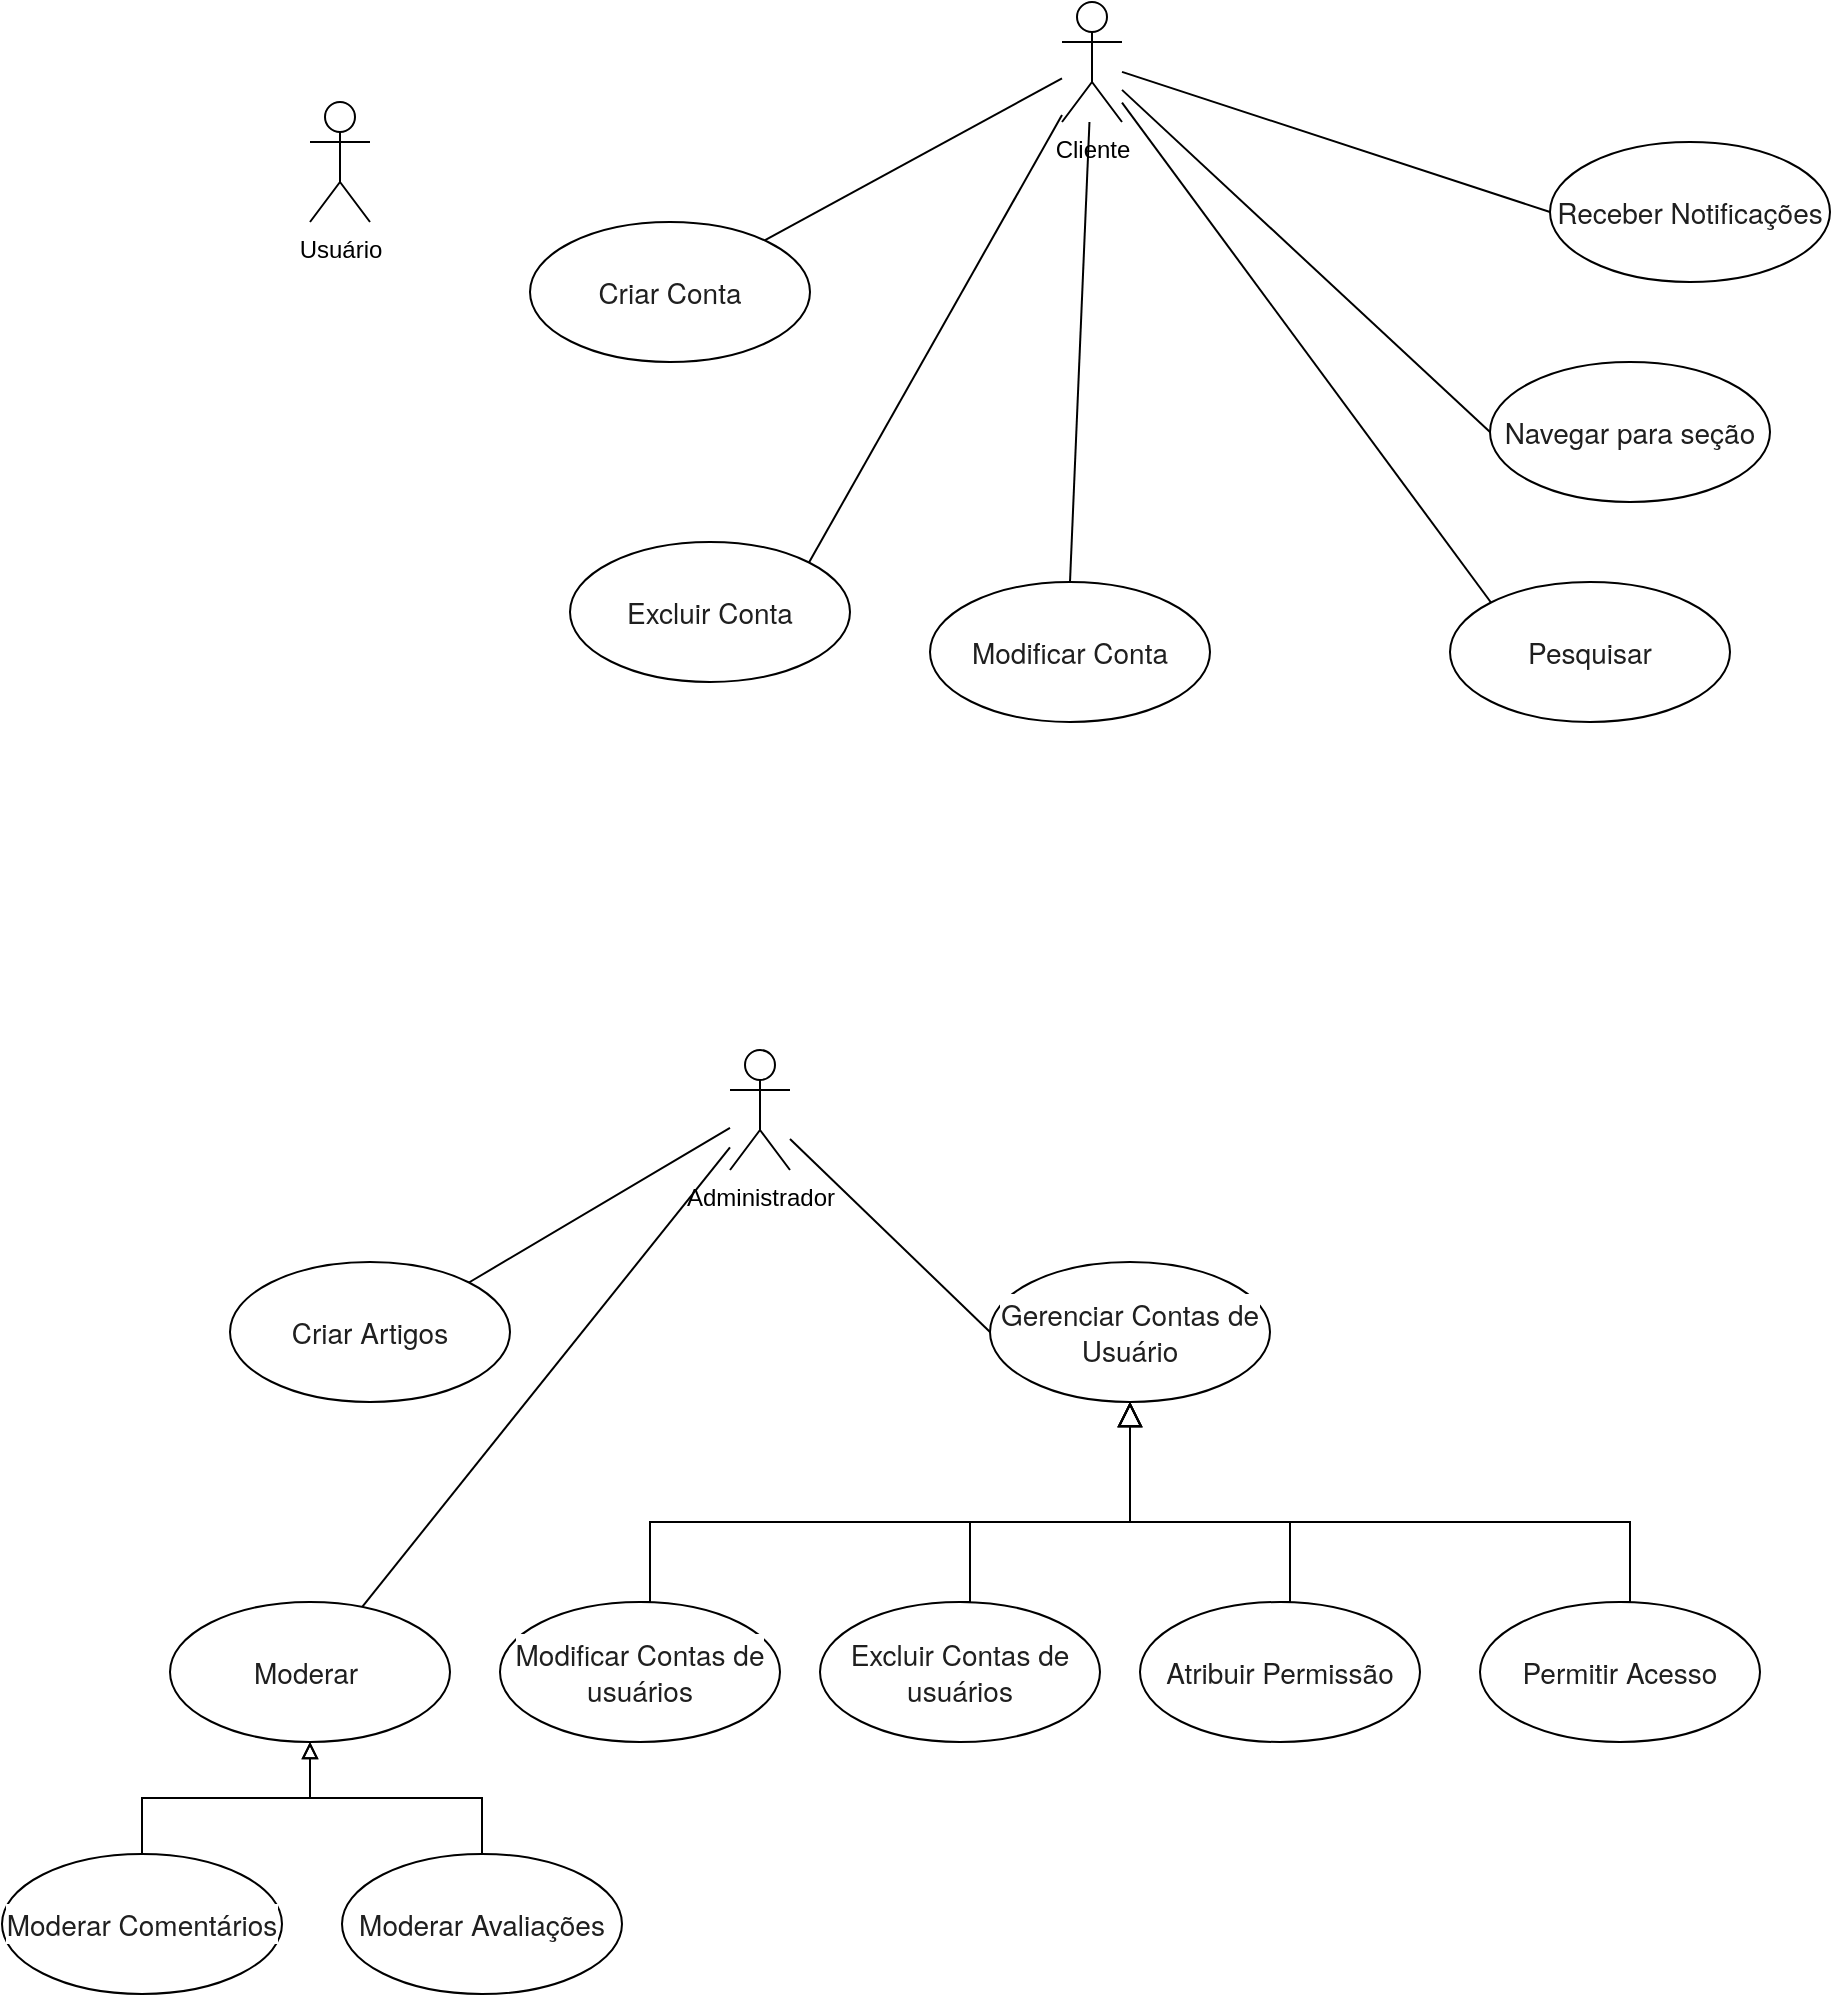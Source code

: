 <mxfile version="22.0.0" type="github">
  <diagram name="Diagrama de Casos de Uso Projeto ES3" id="3Si2enIk5qPEU3_IU9Qc">
    <mxGraphModel dx="1153" dy="417" grid="1" gridSize="10" guides="1" tooltips="1" connect="1" arrows="1" fold="1" page="0" pageScale="1" pageWidth="827" pageHeight="1169" math="0" shadow="0">
      <root>
        <mxCell id="0" />
        <mxCell id="1" parent="0" />
        <mxCell id="NEPEeL_0vxHLTKConVSX-20" style="rounded=0;orthogonalLoop=1;jettySize=auto;html=1;endArrow=none;endFill=0;" edge="1" parent="1" source="p-8zzWb7aTDhKdzjHRjA-1" target="NEPEeL_0vxHLTKConVSX-13">
          <mxGeometry relative="1" as="geometry" />
        </mxCell>
        <mxCell id="NEPEeL_0vxHLTKConVSX-21" style="rounded=0;orthogonalLoop=1;jettySize=auto;html=1;entryX=0;entryY=0.5;entryDx=0;entryDy=0;endArrow=none;endFill=0;" edge="1" parent="1" source="p-8zzWb7aTDhKdzjHRjA-1" target="NEPEeL_0vxHLTKConVSX-9">
          <mxGeometry relative="1" as="geometry" />
        </mxCell>
        <mxCell id="NEPEeL_0vxHLTKConVSX-22" style="rounded=0;orthogonalLoop=1;jettySize=auto;html=1;entryX=0;entryY=0.5;entryDx=0;entryDy=0;endArrow=none;endFill=0;" edge="1" parent="1" source="p-8zzWb7aTDhKdzjHRjA-1" target="NEPEeL_0vxHLTKConVSX-6">
          <mxGeometry relative="1" as="geometry" />
        </mxCell>
        <mxCell id="NEPEeL_0vxHLTKConVSX-23" style="rounded=0;orthogonalLoop=1;jettySize=auto;html=1;entryX=1;entryY=0;entryDx=0;entryDy=0;endArrow=none;endFill=0;" edge="1" parent="1" source="p-8zzWb7aTDhKdzjHRjA-1" target="NEPEeL_0vxHLTKConVSX-14">
          <mxGeometry relative="1" as="geometry" />
        </mxCell>
        <mxCell id="NEPEeL_0vxHLTKConVSX-24" style="rounded=0;orthogonalLoop=1;jettySize=auto;html=1;entryX=0.5;entryY=0;entryDx=0;entryDy=0;endArrow=none;endFill=0;" edge="1" parent="1" source="p-8zzWb7aTDhKdzjHRjA-1" target="NEPEeL_0vxHLTKConVSX-2">
          <mxGeometry relative="1" as="geometry" />
        </mxCell>
        <mxCell id="NEPEeL_0vxHLTKConVSX-25" style="rounded=0;orthogonalLoop=1;jettySize=auto;html=1;entryX=0;entryY=0;entryDx=0;entryDy=0;endArrow=none;endFill=0;" edge="1" parent="1" source="p-8zzWb7aTDhKdzjHRjA-1" target="NEPEeL_0vxHLTKConVSX-5">
          <mxGeometry relative="1" as="geometry" />
        </mxCell>
        <mxCell id="p-8zzWb7aTDhKdzjHRjA-1" value="Cliente&lt;br&gt;" style="shape=umlActor;verticalLabelPosition=bottom;verticalAlign=top;html=1;outlineConnect=0;" parent="1" vertex="1">
          <mxGeometry x="436" y="30" width="30" height="60" as="geometry" />
        </mxCell>
        <mxCell id="p-8zzWb7aTDhKdzjHRjA-2" value="Usuário" style="shape=umlActor;verticalLabelPosition=bottom;verticalAlign=top;html=1;outlineConnect=0;" parent="1" vertex="1">
          <mxGeometry x="60" y="80" width="30" height="60" as="geometry" />
        </mxCell>
        <mxCell id="NEPEeL_0vxHLTKConVSX-26" style="rounded=0;orthogonalLoop=1;jettySize=auto;html=1;entryX=0;entryY=0.5;entryDx=0;entryDy=0;endArrow=none;endFill=0;" edge="1" parent="1" source="p-8zzWb7aTDhKdzjHRjA-3" target="NEPEeL_0vxHLTKConVSX-8">
          <mxGeometry relative="1" as="geometry" />
        </mxCell>
        <mxCell id="NEPEeL_0vxHLTKConVSX-36" style="rounded=0;orthogonalLoop=1;jettySize=auto;html=1;endArrow=none;endFill=0;" edge="1" parent="1" source="p-8zzWb7aTDhKdzjHRjA-3" target="NEPEeL_0vxHLTKConVSX-28">
          <mxGeometry relative="1" as="geometry" />
        </mxCell>
        <mxCell id="NEPEeL_0vxHLTKConVSX-37" style="rounded=0;orthogonalLoop=1;jettySize=auto;html=1;entryX=1;entryY=0;entryDx=0;entryDy=0;endArrow=none;endFill=0;" edge="1" parent="1" source="p-8zzWb7aTDhKdzjHRjA-3" target="NEPEeL_0vxHLTKConVSX-27">
          <mxGeometry relative="1" as="geometry" />
        </mxCell>
        <mxCell id="p-8zzWb7aTDhKdzjHRjA-3" value="Administrador" style="shape=umlActor;verticalLabelPosition=bottom;verticalAlign=top;html=1;outlineConnect=0;" parent="1" vertex="1">
          <mxGeometry x="270" y="554" width="30" height="60" as="geometry" />
        </mxCell>
        <mxCell id="NEPEeL_0vxHLTKConVSX-2" value="&lt;span style=&quot;color: rgb(31, 31, 31); font-family: &amp;quot;Google Sans&amp;quot;, &amp;quot;Helvetica Neue&amp;quot;, sans-serif; font-size: 14px; font-style: normal; font-variant-ligatures: normal; font-variant-caps: normal; font-weight: 400; letter-spacing: normal; orphans: 2; text-align: start; text-indent: 0px; text-transform: none; widows: 2; word-spacing: 0px; -webkit-text-stroke-width: 0px; background-color: rgb(255, 255, 255); text-decoration-thickness: initial; text-decoration-style: initial; text-decoration-color: initial; float: none; display: inline !important;&quot;&gt;Modificar Conta&lt;/span&gt;" style="ellipse;whiteSpace=wrap;html=1;" vertex="1" parent="1">
          <mxGeometry x="370" y="320" width="140" height="70" as="geometry" />
        </mxCell>
        <mxCell id="NEPEeL_0vxHLTKConVSX-5" value="&lt;span style=&quot;color: rgb(31, 31, 31); font-family: &amp;quot;Google Sans&amp;quot;, &amp;quot;Helvetica Neue&amp;quot;, sans-serif; font-size: 14px; font-style: normal; font-variant-ligatures: normal; font-variant-caps: normal; font-weight: 400; letter-spacing: normal; orphans: 2; text-align: start; text-indent: 0px; text-transform: none; widows: 2; word-spacing: 0px; -webkit-text-stroke-width: 0px; background-color: rgb(255, 255, 255); text-decoration-thickness: initial; text-decoration-style: initial; text-decoration-color: initial; float: none; display: inline !important;&quot;&gt;Pesquisar&lt;/span&gt;" style="ellipse;whiteSpace=wrap;html=1;" vertex="1" parent="1">
          <mxGeometry x="630" y="320" width="140" height="70" as="geometry" />
        </mxCell>
        <mxCell id="NEPEeL_0vxHLTKConVSX-6" value="&lt;span style=&quot;color: rgb(31, 31, 31); font-family: &amp;quot;Google Sans&amp;quot;, &amp;quot;Helvetica Neue&amp;quot;, sans-serif; font-size: 14px; font-style: normal; font-variant-ligatures: normal; font-variant-caps: normal; font-weight: 400; letter-spacing: normal; orphans: 2; text-align: start; text-indent: 0px; text-transform: none; widows: 2; word-spacing: 0px; -webkit-text-stroke-width: 0px; background-color: rgb(255, 255, 255); text-decoration-thickness: initial; text-decoration-style: initial; text-decoration-color: initial; float: none; display: inline !important;&quot;&gt;Receber Notificações&lt;/span&gt;" style="ellipse;whiteSpace=wrap;html=1;" vertex="1" parent="1">
          <mxGeometry x="680" y="100" width="140" height="70" as="geometry" />
        </mxCell>
        <mxCell id="NEPEeL_0vxHLTKConVSX-35" style="edgeStyle=orthogonalEdgeStyle;rounded=0;orthogonalLoop=1;jettySize=auto;html=1;endArrow=block;endFill=0;endSize=10;exitX=0.5;exitY=0;exitDx=0;exitDy=0;entryX=0.5;entryY=1;entryDx=0;entryDy=0;" edge="1" parent="1" source="NEPEeL_0vxHLTKConVSX-7" target="NEPEeL_0vxHLTKConVSX-8">
          <mxGeometry relative="1" as="geometry">
            <mxPoint x="470" y="690" as="targetPoint" />
            <Array as="points">
              <mxPoint x="230" y="830" />
              <mxPoint x="230" y="790" />
              <mxPoint x="470" y="790" />
            </Array>
          </mxGeometry>
        </mxCell>
        <mxCell id="NEPEeL_0vxHLTKConVSX-7" value="&lt;span style=&quot;color: rgb(31, 31, 31); font-family: &amp;quot;Google Sans&amp;quot;, &amp;quot;Helvetica Neue&amp;quot;, sans-serif; font-size: 14px; font-style: normal; font-variant-ligatures: normal; font-variant-caps: normal; font-weight: 400; letter-spacing: normal; orphans: 2; text-align: start; text-indent: 0px; text-transform: none; widows: 2; word-spacing: 0px; -webkit-text-stroke-width: 0px; background-color: rgb(255, 255, 255); text-decoration-thickness: initial; text-decoration-style: initial; text-decoration-color: initial; float: none; display: inline !important;&quot;&gt;Modificar Contas de usuários&lt;/span&gt;" style="ellipse;whiteSpace=wrap;html=1;" vertex="1" parent="1">
          <mxGeometry x="155" y="830" width="140" height="70" as="geometry" />
        </mxCell>
        <mxCell id="NEPEeL_0vxHLTKConVSX-8" value="&lt;span style=&quot;color: rgb(31, 31, 31); font-family: &amp;quot;Google Sans&amp;quot;, &amp;quot;Helvetica Neue&amp;quot;, sans-serif; font-size: 14px; font-style: normal; font-variant-ligatures: normal; font-variant-caps: normal; font-weight: 400; letter-spacing: normal; orphans: 2; text-align: start; text-indent: 0px; text-transform: none; widows: 2; word-spacing: 0px; -webkit-text-stroke-width: 0px; background-color: rgb(255, 255, 255); text-decoration-thickness: initial; text-decoration-style: initial; text-decoration-color: initial; float: none; display: inline !important;&quot;&gt;Gerenciar Contas de Usuário&lt;/span&gt;" style="ellipse;whiteSpace=wrap;html=1;" vertex="1" parent="1">
          <mxGeometry x="400" y="660" width="140" height="70" as="geometry" />
        </mxCell>
        <mxCell id="NEPEeL_0vxHLTKConVSX-9" value="&lt;span style=&quot;color: rgb(31, 31, 31); font-family: &amp;quot;Google Sans&amp;quot;, &amp;quot;Helvetica Neue&amp;quot;, sans-serif; font-size: 14px; font-style: normal; font-variant-ligatures: normal; font-variant-caps: normal; font-weight: 400; letter-spacing: normal; orphans: 2; text-align: start; text-indent: 0px; text-transform: none; widows: 2; word-spacing: 0px; -webkit-text-stroke-width: 0px; background-color: rgb(255, 255, 255); text-decoration-thickness: initial; text-decoration-style: initial; text-decoration-color: initial; float: none; display: inline !important;&quot;&gt;Navegar para seção&lt;/span&gt;" style="ellipse;whiteSpace=wrap;html=1;" vertex="1" parent="1">
          <mxGeometry x="650" y="210" width="140" height="70" as="geometry" />
        </mxCell>
        <mxCell id="NEPEeL_0vxHLTKConVSX-33" style="edgeStyle=orthogonalEdgeStyle;rounded=0;orthogonalLoop=1;jettySize=auto;html=1;endArrow=block;endFill=0;endSize=10;exitX=0.5;exitY=0;exitDx=0;exitDy=0;entryX=0.5;entryY=1;entryDx=0;entryDy=0;" edge="1" parent="1" source="NEPEeL_0vxHLTKConVSX-10" target="NEPEeL_0vxHLTKConVSX-8">
          <mxGeometry relative="1" as="geometry">
            <mxPoint x="470" y="690" as="targetPoint" />
            <Array as="points">
              <mxPoint x="550" y="830" />
              <mxPoint x="550" y="790" />
              <mxPoint x="470" y="790" />
            </Array>
          </mxGeometry>
        </mxCell>
        <mxCell id="NEPEeL_0vxHLTKConVSX-17" style="edgeStyle=orthogonalEdgeStyle;rounded=0;orthogonalLoop=1;jettySize=auto;html=1;endArrow=block;endFill=0;endSize=10;exitX=0.5;exitY=0;exitDx=0;exitDy=0;entryX=0.5;entryY=1;entryDx=0;entryDy=0;" edge="1" parent="1" source="NEPEeL_0vxHLTKConVSX-11" target="NEPEeL_0vxHLTKConVSX-8">
          <mxGeometry relative="1" as="geometry">
            <mxPoint x="460" y="790" as="targetPoint" />
            <Array as="points">
              <mxPoint x="720" y="790" />
              <mxPoint x="470" y="790" />
            </Array>
          </mxGeometry>
        </mxCell>
        <mxCell id="NEPEeL_0vxHLTKConVSX-11" value="&lt;span style=&quot;color: rgb(31, 31, 31); font-family: &amp;quot;Google Sans&amp;quot;, &amp;quot;Helvetica Neue&amp;quot;, sans-serif; font-size: 14px; font-style: normal; font-variant-ligatures: normal; font-variant-caps: normal; font-weight: 400; letter-spacing: normal; orphans: 2; text-align: start; text-indent: 0px; text-transform: none; widows: 2; word-spacing: 0px; -webkit-text-stroke-width: 0px; background-color: rgb(255, 255, 255); text-decoration-thickness: initial; text-decoration-style: initial; text-decoration-color: initial; float: none; display: inline !important;&quot;&gt;Permitir Acesso&lt;/span&gt;" style="ellipse;whiteSpace=wrap;html=1;" vertex="1" parent="1">
          <mxGeometry x="645" y="830" width="140" height="70" as="geometry" />
        </mxCell>
        <mxCell id="NEPEeL_0vxHLTKConVSX-34" style="edgeStyle=orthogonalEdgeStyle;rounded=0;orthogonalLoop=1;jettySize=auto;html=1;endArrow=block;endFill=0;endSize=10;exitX=0.5;exitY=0;exitDx=0;exitDy=0;entryX=0.5;entryY=1;entryDx=0;entryDy=0;" edge="1" parent="1" source="NEPEeL_0vxHLTKConVSX-12" target="NEPEeL_0vxHLTKConVSX-8">
          <mxGeometry relative="1" as="geometry">
            <mxPoint x="470" y="690" as="targetPoint" />
            <mxPoint x="339.999" y="898.593" as="sourcePoint" />
            <Array as="points">
              <mxPoint x="390" y="830" />
              <mxPoint x="390" y="790" />
              <mxPoint x="470" y="790" />
            </Array>
          </mxGeometry>
        </mxCell>
        <mxCell id="NEPEeL_0vxHLTKConVSX-12" value="&lt;span style=&quot;color: rgb(31, 31, 31); font-family: &amp;quot;Google Sans&amp;quot;, &amp;quot;Helvetica Neue&amp;quot;, sans-serif; font-size: 14px; font-style: normal; font-variant-ligatures: normal; font-variant-caps: normal; font-weight: 400; letter-spacing: normal; orphans: 2; text-align: start; text-indent: 0px; text-transform: none; widows: 2; word-spacing: 0px; -webkit-text-stroke-width: 0px; background-color: rgb(255, 255, 255); text-decoration-thickness: initial; text-decoration-style: initial; text-decoration-color: initial; float: none; display: inline !important;&quot;&gt;Excluir Contas de usuários&lt;/span&gt;" style="ellipse;whiteSpace=wrap;html=1;" vertex="1" parent="1">
          <mxGeometry x="315" y="830" width="140" height="70" as="geometry" />
        </mxCell>
        <mxCell id="NEPEeL_0vxHLTKConVSX-13" value="&lt;span style=&quot;color: rgb(31, 31, 31); font-family: &amp;quot;Google Sans&amp;quot;, &amp;quot;Helvetica Neue&amp;quot;, sans-serif; font-size: 14px; font-style: normal; font-variant-ligatures: normal; font-variant-caps: normal; font-weight: 400; letter-spacing: normal; orphans: 2; text-align: start; text-indent: 0px; text-transform: none; widows: 2; word-spacing: 0px; -webkit-text-stroke-width: 0px; background-color: rgb(255, 255, 255); text-decoration-thickness: initial; text-decoration-style: initial; text-decoration-color: initial; float: none; display: inline !important;&quot;&gt;Criar Conta&lt;/span&gt;" style="ellipse;whiteSpace=wrap;html=1;" vertex="1" parent="1">
          <mxGeometry x="170" y="140" width="140" height="70" as="geometry" />
        </mxCell>
        <mxCell id="NEPEeL_0vxHLTKConVSX-14" value="&lt;span style=&quot;color: rgb(31, 31, 31); font-family: &amp;quot;Google Sans&amp;quot;, &amp;quot;Helvetica Neue&amp;quot;, sans-serif; font-size: 14px; font-style: normal; font-variant-ligatures: normal; font-variant-caps: normal; font-weight: 400; letter-spacing: normal; orphans: 2; text-align: start; text-indent: 0px; text-transform: none; widows: 2; word-spacing: 0px; -webkit-text-stroke-width: 0px; background-color: rgb(255, 255, 255); text-decoration-thickness: initial; text-decoration-style: initial; text-decoration-color: initial; float: none; display: inline !important;&quot;&gt;Excluir Conta&lt;/span&gt;" style="ellipse;whiteSpace=wrap;html=1;" vertex="1" parent="1">
          <mxGeometry x="190" y="300" width="140" height="70" as="geometry" />
        </mxCell>
        <mxCell id="NEPEeL_0vxHLTKConVSX-27" value="&lt;span style=&quot;color: rgb(31, 31, 31); font-family: &amp;quot;Google Sans&amp;quot;, &amp;quot;Helvetica Neue&amp;quot;, sans-serif; font-size: 14px; font-style: normal; font-variant-ligatures: normal; font-variant-caps: normal; font-weight: 400; letter-spacing: normal; orphans: 2; text-align: start; text-indent: 0px; text-transform: none; widows: 2; word-spacing: 0px; -webkit-text-stroke-width: 0px; background-color: rgb(255, 255, 255); text-decoration-thickness: initial; text-decoration-style: initial; text-decoration-color: initial; float: none; display: inline !important;&quot;&gt;Criar Artigos&lt;br&gt;&lt;/span&gt;" style="ellipse;whiteSpace=wrap;html=1;" vertex="1" parent="1">
          <mxGeometry x="20" y="660" width="140" height="70" as="geometry" />
        </mxCell>
        <mxCell id="NEPEeL_0vxHLTKConVSX-28" value="&lt;span style=&quot;color: rgb(31, 31, 31); font-family: &amp;quot;Google Sans&amp;quot;, &amp;quot;Helvetica Neue&amp;quot;, sans-serif; font-size: 14px; font-style: normal; font-variant-ligatures: normal; font-variant-caps: normal; font-weight: 400; letter-spacing: normal; orphans: 2; text-align: start; text-indent: 0px; text-transform: none; widows: 2; word-spacing: 0px; -webkit-text-stroke-width: 0px; background-color: rgb(255, 255, 255); text-decoration-thickness: initial; text-decoration-style: initial; text-decoration-color: initial; float: none; display: inline !important;&quot;&gt;Moderar&amp;nbsp;&lt;br&gt;&lt;/span&gt;" style="ellipse;whiteSpace=wrap;html=1;" vertex="1" parent="1">
          <mxGeometry x="-10" y="830" width="140" height="70" as="geometry" />
        </mxCell>
        <mxCell id="NEPEeL_0vxHLTKConVSX-32" style="edgeStyle=orthogonalEdgeStyle;rounded=0;orthogonalLoop=1;jettySize=auto;html=1;endArrow=block;endFill=0;exitX=0.5;exitY=0;exitDx=0;exitDy=0;entryX=0.5;entryY=1;entryDx=0;entryDy=0;" edge="1" parent="1" source="NEPEeL_0vxHLTKConVSX-29" target="NEPEeL_0vxHLTKConVSX-28">
          <mxGeometry relative="1" as="geometry">
            <mxPoint x="260" y="1020" as="targetPoint" />
          </mxGeometry>
        </mxCell>
        <mxCell id="NEPEeL_0vxHLTKConVSX-29" value="&lt;span style=&quot;color: rgb(31, 31, 31); font-family: &amp;quot;Google Sans&amp;quot;, &amp;quot;Helvetica Neue&amp;quot;, sans-serif; font-size: 14px; font-style: normal; font-variant-ligatures: normal; font-variant-caps: normal; font-weight: 400; letter-spacing: normal; orphans: 2; text-align: start; text-indent: 0px; text-transform: none; widows: 2; word-spacing: 0px; -webkit-text-stroke-width: 0px; background-color: rgb(255, 255, 255); text-decoration-thickness: initial; text-decoration-style: initial; text-decoration-color: initial; float: none; display: inline !important;&quot;&gt;Moderar Avaliações&lt;br&gt;&lt;/span&gt;" style="ellipse;whiteSpace=wrap;html=1;" vertex="1" parent="1">
          <mxGeometry x="76" y="956" width="140" height="70" as="geometry" />
        </mxCell>
        <mxCell id="NEPEeL_0vxHLTKConVSX-31" style="edgeStyle=orthogonalEdgeStyle;rounded=0;orthogonalLoop=1;jettySize=auto;html=1;endArrow=block;endFill=0;" edge="1" parent="1" source="NEPEeL_0vxHLTKConVSX-30" target="NEPEeL_0vxHLTKConVSX-28">
          <mxGeometry relative="1" as="geometry" />
        </mxCell>
        <mxCell id="NEPEeL_0vxHLTKConVSX-30" value="&lt;span style=&quot;color: rgb(31, 31, 31); font-family: &amp;quot;Google Sans&amp;quot;, &amp;quot;Helvetica Neue&amp;quot;, sans-serif; font-size: 14px; font-style: normal; font-variant-ligatures: normal; font-variant-caps: normal; font-weight: 400; letter-spacing: normal; orphans: 2; text-align: start; text-indent: 0px; text-transform: none; widows: 2; word-spacing: 0px; -webkit-text-stroke-width: 0px; background-color: rgb(255, 255, 255); text-decoration-thickness: initial; text-decoration-style: initial; text-decoration-color: initial; float: none; display: inline !important;&quot;&gt;Moderar Comentários&lt;br&gt;&lt;/span&gt;" style="ellipse;whiteSpace=wrap;html=1;" vertex="1" parent="1">
          <mxGeometry x="-94" y="956" width="140" height="70" as="geometry" />
        </mxCell>
        <mxCell id="NEPEeL_0vxHLTKConVSX-10" value="&lt;span style=&quot;color: rgb(31, 31, 31); font-family: &amp;quot;Google Sans&amp;quot;, &amp;quot;Helvetica Neue&amp;quot;, sans-serif; font-size: 14px; font-style: normal; font-variant-ligatures: normal; font-variant-caps: normal; font-weight: 400; letter-spacing: normal; orphans: 2; text-align: start; text-indent: 0px; text-transform: none; widows: 2; word-spacing: 0px; -webkit-text-stroke-width: 0px; background-color: rgb(255, 255, 255); text-decoration-thickness: initial; text-decoration-style: initial; text-decoration-color: initial; float: none; display: inline !important;&quot;&gt;Atribuir Permissão&lt;/span&gt;" style="ellipse;whiteSpace=wrap;html=1;" vertex="1" parent="1">
          <mxGeometry x="475" y="830" width="140" height="70" as="geometry" />
        </mxCell>
      </root>
    </mxGraphModel>
  </diagram>
</mxfile>
